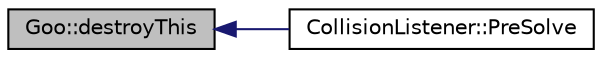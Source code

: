 digraph G
{
  edge [fontname="Helvetica",fontsize="10",labelfontname="Helvetica",labelfontsize="10"];
  node [fontname="Helvetica",fontsize="10",shape=record];
  rankdir="LR";
  Node1 [label="Goo::destroyThis",height=0.2,width=0.4,color="black", fillcolor="grey75", style="filled" fontcolor="black"];
  Node1 -> Node2 [dir="back",color="midnightblue",fontsize="10",style="solid",fontname="Helvetica"];
  Node2 [label="CollisionListener::PreSolve",height=0.2,width=0.4,color="black", fillcolor="white", style="filled",URL="$classCollisionListener.html#accc6ff23dcbf8cbef31e68fe3c56837a"];
}
